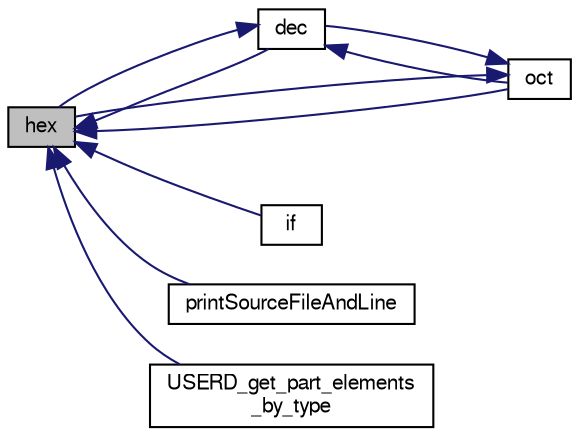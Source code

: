 digraph "hex"
{
  bgcolor="transparent";
  edge [fontname="FreeSans",fontsize="10",labelfontname="FreeSans",labelfontsize="10"];
  node [fontname="FreeSans",fontsize="10",shape=record];
  rankdir="LR";
  Node1 [label="hex",height=0.2,width=0.4,color="black", fillcolor="grey75", style="filled" fontcolor="black"];
  Node1 -> Node2 [dir="back",color="midnightblue",fontsize="10",style="solid",fontname="FreeSans"];
  Node2 [label="dec",height=0.2,width=0.4,color="black",URL="$a10237.html#a47ca7adb297045b87b8c1f4cc2bcbb0d"];
  Node2 -> Node1 [dir="back",color="midnightblue",fontsize="10",style="solid",fontname="FreeSans"];
  Node2 -> Node3 [dir="back",color="midnightblue",fontsize="10",style="solid",fontname="FreeSans"];
  Node3 [label="oct",height=0.2,width=0.4,color="black",URL="$a10237.html#aef540d5f46887a996e357801f6faa1d0"];
  Node3 -> Node2 [dir="back",color="midnightblue",fontsize="10",style="solid",fontname="FreeSans"];
  Node3 -> Node1 [dir="back",color="midnightblue",fontsize="10",style="solid",fontname="FreeSans"];
  Node1 -> Node4 [dir="back",color="midnightblue",fontsize="10",style="solid",fontname="FreeSans"];
  Node4 [label="if",height=0.2,width=0.4,color="black",URL="$a03917.html#a2220ab563d2d0f137dc80ca012f57741"];
  Node1 -> Node3 [dir="back",color="midnightblue",fontsize="10",style="solid",fontname="FreeSans"];
  Node1 -> Node5 [dir="back",color="midnightblue",fontsize="10",style="solid",fontname="FreeSans"];
  Node5 [label="printSourceFileAndLine",height=0.2,width=0.4,color="black",URL="$a10237.html#a5c74964549272afaa87cb9163e84b6cf"];
  Node1 -> Node6 [dir="back",color="midnightblue",fontsize="10",style="solid",fontname="FreeSans"];
  Node6 [label="USERD_get_part_elements\l_by_type",height=0.2,width=0.4,color="black",URL="$a03959.html#a2d0b5709972302677b9bced3447ccee4"];
}
